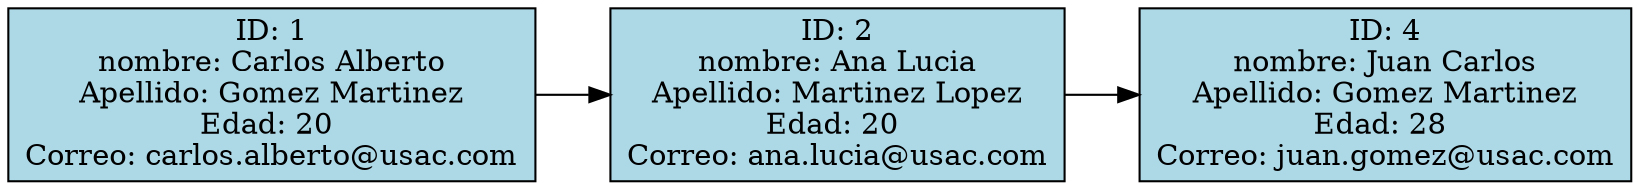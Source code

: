 digraph Usuarios {
node [shape=box, style=filled, fillcolor=lightblue];
rankdir=LR;
C1 [label="ID: 1\nnombre: Carlos Alberto\nApellido: Gomez Martinez\nEdad: 20 \nCorreo: carlos.alberto@usac.com"];

"C1" -> "C2";
C2 [label="ID: 2\nnombre: Ana Lucia\nApellido: Martinez Lopez\nEdad: 20 \nCorreo: ana.lucia@usac.com"];

"C2" -> "C4";
C4 [label="ID: 4\nnombre: Juan Carlos\nApellido: Gomez Martinez\nEdad: 28 \nCorreo: juan.gomez@usac.com"];

}
